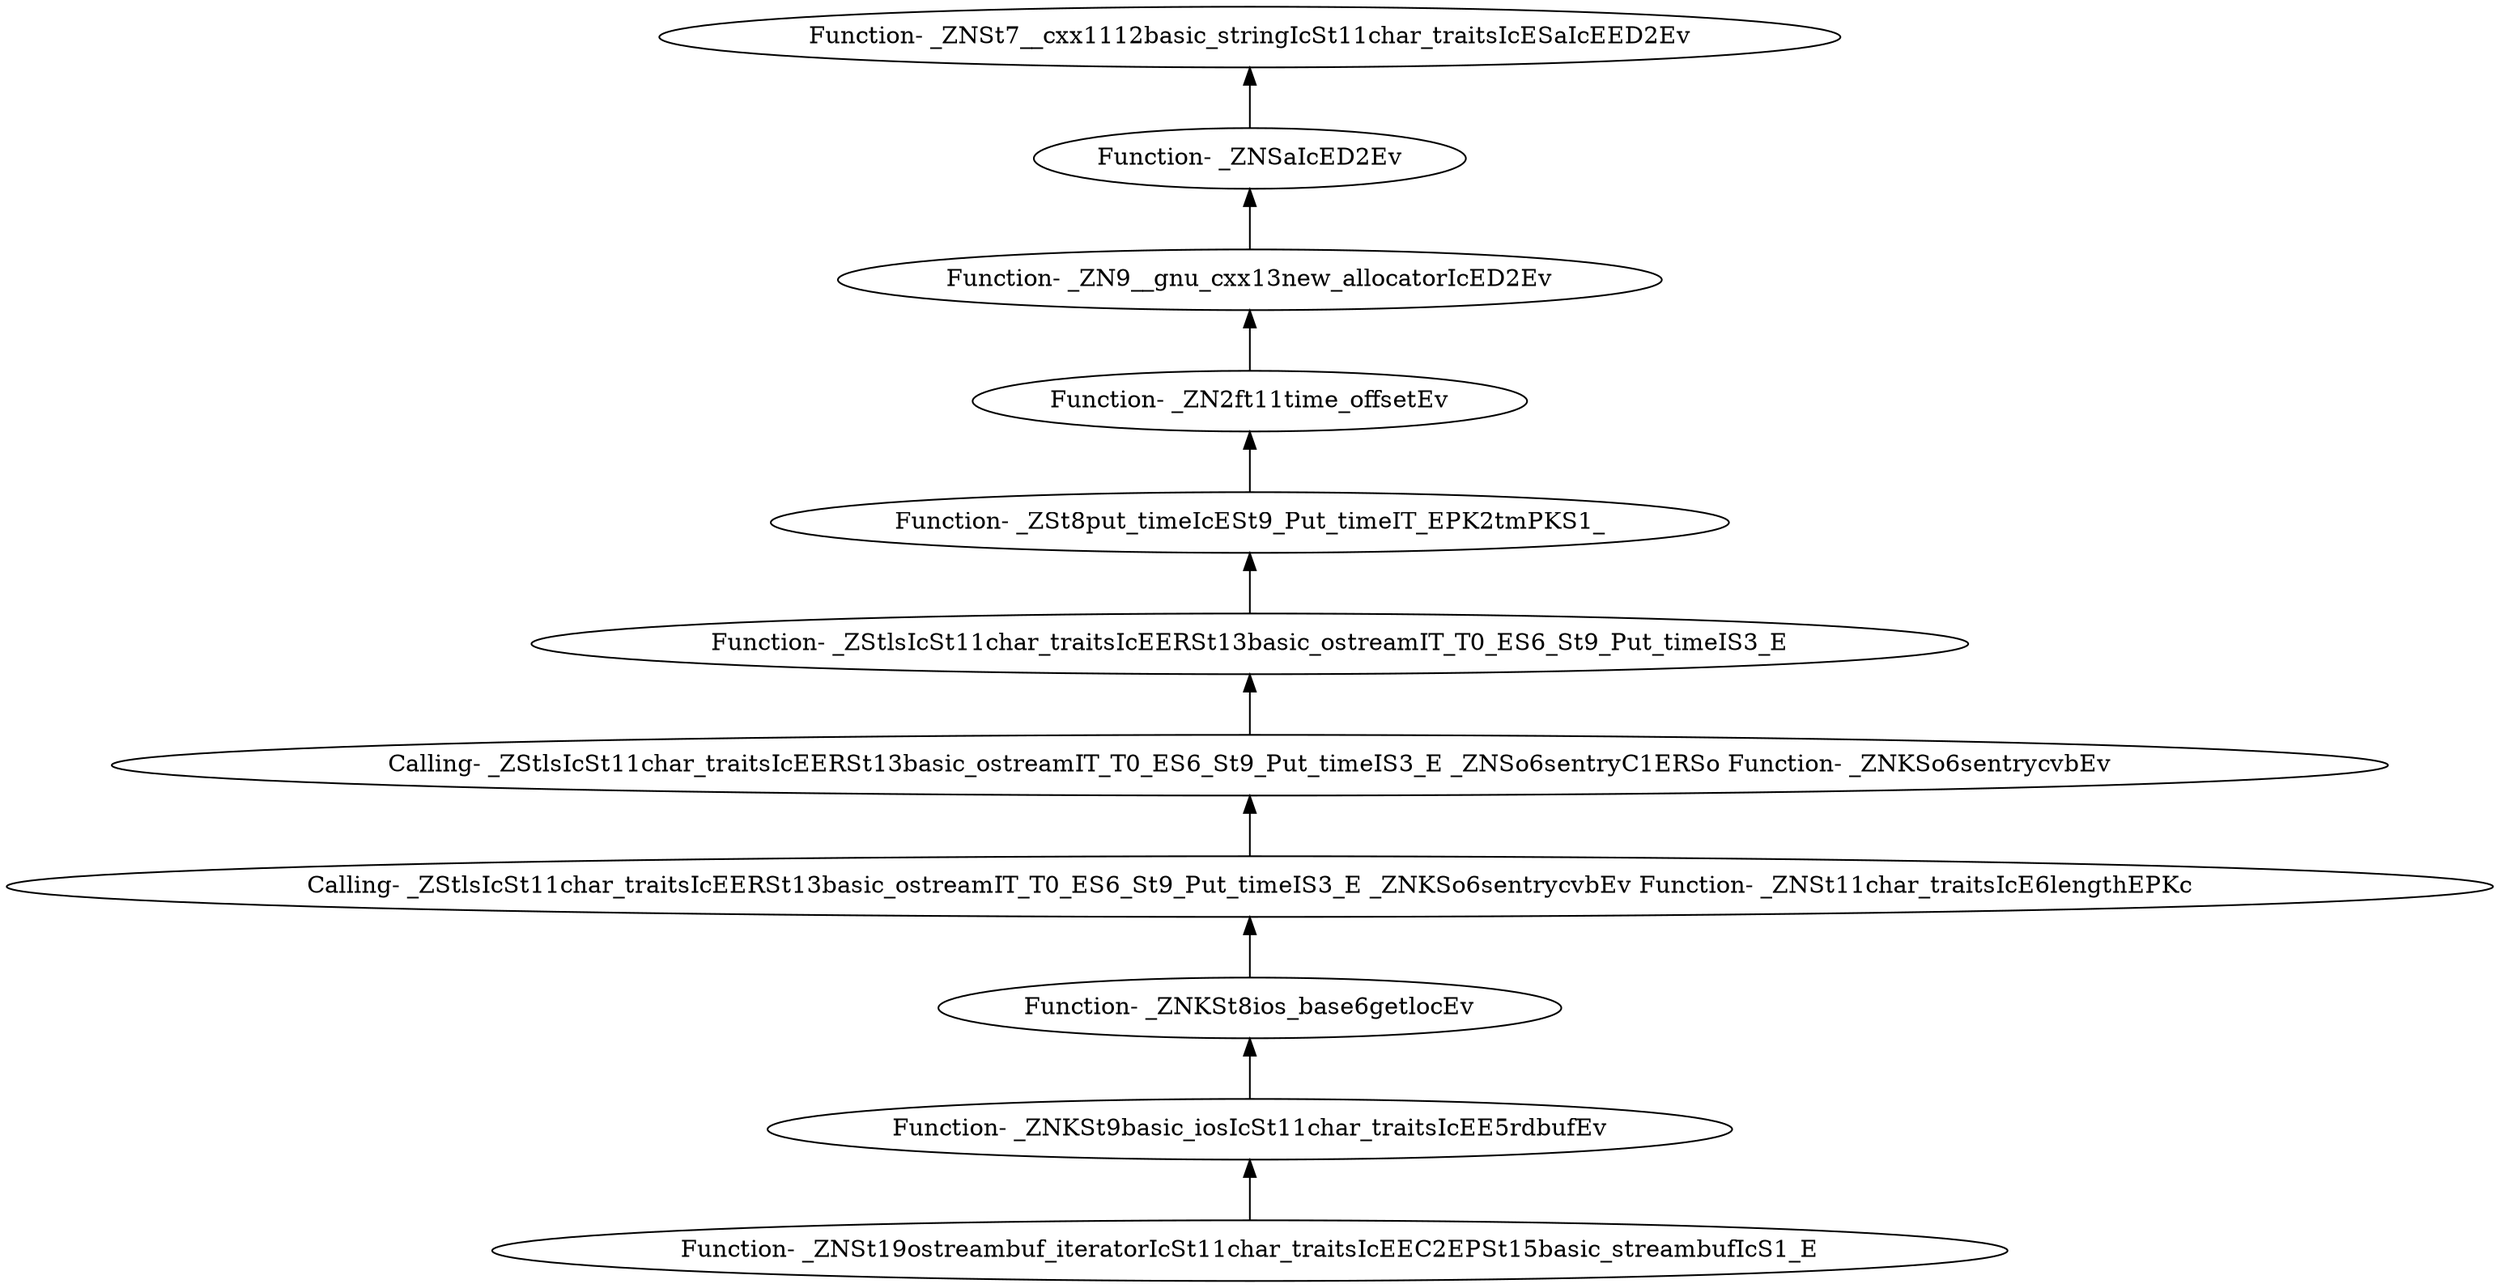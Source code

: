 digraph {
	"Function- _ZNSt19ostreambuf_iteratorIcSt11char_traitsIcEEC2EPSt15basic_streambufIcS1_E"
	"Function- _ZNKSt9basic_iosIcSt11char_traitsIcEE5rdbufEv"
	"Function- _ZNKSt9basic_iosIcSt11char_traitsIcEE5rdbufEv" -> "Function- _ZNSt19ostreambuf_iteratorIcSt11char_traitsIcEEC2EPSt15basic_streambufIcS1_E" [dir=back]
	"Function- _ZNKSt8ios_base6getlocEv"
	"Function- _ZNKSt8ios_base6getlocEv" -> "Function- _ZNKSt9basic_iosIcSt11char_traitsIcEE5rdbufEv" [dir=back]
	"Calling- _ZStlsIcSt11char_traitsIcEERSt13basic_ostreamIT_T0_ES6_St9_Put_timeIS3_E _ZNKSo6sentrycvbEv Function- _ZNSt11char_traitsIcE6lengthEPKc"
	"Calling- _ZStlsIcSt11char_traitsIcEERSt13basic_ostreamIT_T0_ES6_St9_Put_timeIS3_E _ZNKSo6sentrycvbEv Function- _ZNSt11char_traitsIcE6lengthEPKc" -> "Function- _ZNKSt8ios_base6getlocEv" [dir=back]
	"Calling- _ZStlsIcSt11char_traitsIcEERSt13basic_ostreamIT_T0_ES6_St9_Put_timeIS3_E _ZNSo6sentryC1ERSo Function- _ZNKSo6sentrycvbEv"
	"Calling- _ZStlsIcSt11char_traitsIcEERSt13basic_ostreamIT_T0_ES6_St9_Put_timeIS3_E _ZNSo6sentryC1ERSo Function- _ZNKSo6sentrycvbEv" -> "Calling- _ZStlsIcSt11char_traitsIcEERSt13basic_ostreamIT_T0_ES6_St9_Put_timeIS3_E _ZNKSo6sentrycvbEv Function- _ZNSt11char_traitsIcE6lengthEPKc" [dir=back]
	"Function- _ZStlsIcSt11char_traitsIcEERSt13basic_ostreamIT_T0_ES6_St9_Put_timeIS3_E"
	"Function- _ZStlsIcSt11char_traitsIcEERSt13basic_ostreamIT_T0_ES6_St9_Put_timeIS3_E" -> "Calling- _ZStlsIcSt11char_traitsIcEERSt13basic_ostreamIT_T0_ES6_St9_Put_timeIS3_E _ZNSo6sentryC1ERSo Function- _ZNKSo6sentrycvbEv" [dir=back]
	"Function- _ZSt8put_timeIcESt9_Put_timeIT_EPK2tmPKS1_"
	"Function- _ZSt8put_timeIcESt9_Put_timeIT_EPK2tmPKS1_" -> "Function- _ZStlsIcSt11char_traitsIcEERSt13basic_ostreamIT_T0_ES6_St9_Put_timeIS3_E" [dir=back]
	"Function- _ZN2ft11time_offsetEv"
	"Function- _ZN2ft11time_offsetEv" -> "Function- _ZSt8put_timeIcESt9_Put_timeIT_EPK2tmPKS1_" [dir=back]
	"Function- _ZN9__gnu_cxx13new_allocatorIcED2Ev"
	"Function- _ZN9__gnu_cxx13new_allocatorIcED2Ev" -> "Function- _ZN2ft11time_offsetEv" [dir=back]
	"Function- _ZNSaIcED2Ev"
	"Function- _ZNSaIcED2Ev" -> "Function- _ZN9__gnu_cxx13new_allocatorIcED2Ev" [dir=back]
	"Function- _ZNSt7__cxx1112basic_stringIcSt11char_traitsIcESaIcEED2Ev"
	"Function- _ZNSt7__cxx1112basic_stringIcSt11char_traitsIcESaIcEED2Ev" -> "Function- _ZNSaIcED2Ev" [dir=back]
}
